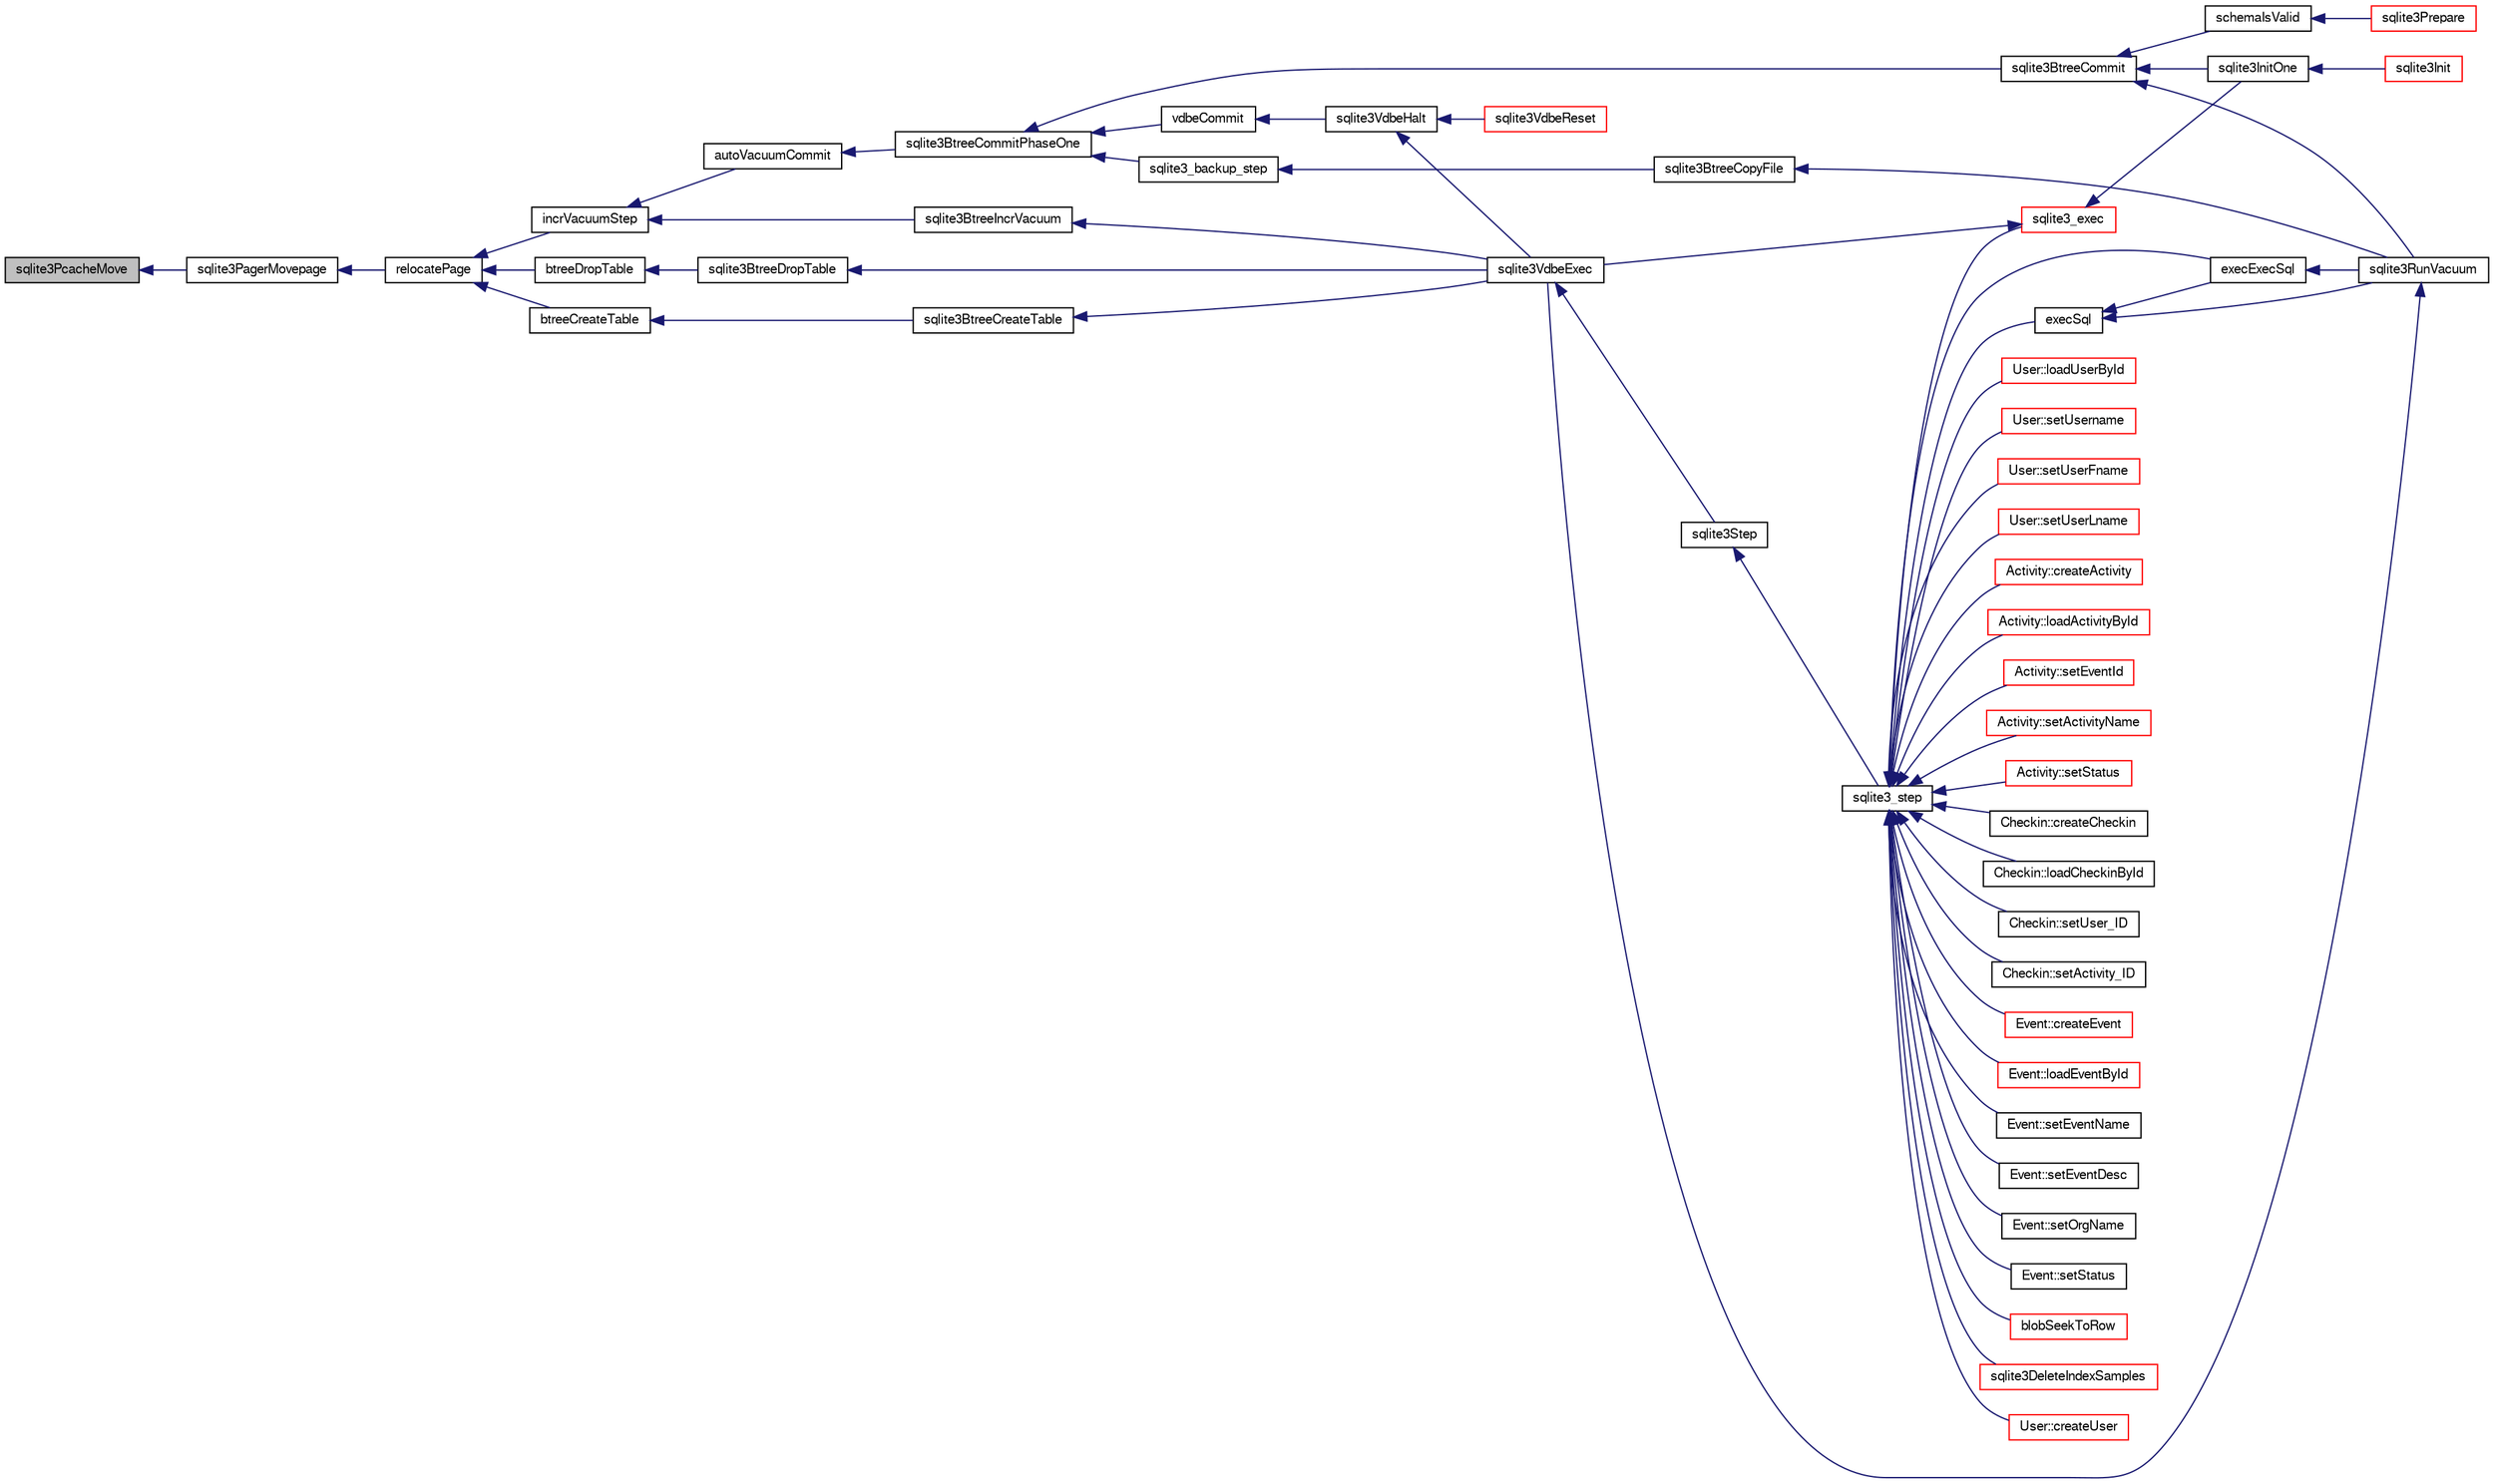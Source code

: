 digraph "sqlite3PcacheMove"
{
  edge [fontname="FreeSans",fontsize="10",labelfontname="FreeSans",labelfontsize="10"];
  node [fontname="FreeSans",fontsize="10",shape=record];
  rankdir="LR";
  Node655683 [label="sqlite3PcacheMove",height=0.2,width=0.4,color="black", fillcolor="grey75", style="filled", fontcolor="black"];
  Node655683 -> Node655684 [dir="back",color="midnightblue",fontsize="10",style="solid",fontname="FreeSans"];
  Node655684 [label="sqlite3PagerMovepage",height=0.2,width=0.4,color="black", fillcolor="white", style="filled",URL="$sqlite3_8c.html#a8cdedc7a185709301f12c4d7b305aa1e"];
  Node655684 -> Node655685 [dir="back",color="midnightblue",fontsize="10",style="solid",fontname="FreeSans"];
  Node655685 [label="relocatePage",height=0.2,width=0.4,color="black", fillcolor="white", style="filled",URL="$sqlite3_8c.html#af8fb5934ff87b02845c89350c57fd2bc"];
  Node655685 -> Node655686 [dir="back",color="midnightblue",fontsize="10",style="solid",fontname="FreeSans"];
  Node655686 [label="incrVacuumStep",height=0.2,width=0.4,color="black", fillcolor="white", style="filled",URL="$sqlite3_8c.html#a68a85130a567f1700dc0907ec9227892"];
  Node655686 -> Node655687 [dir="back",color="midnightblue",fontsize="10",style="solid",fontname="FreeSans"];
  Node655687 [label="sqlite3BtreeIncrVacuum",height=0.2,width=0.4,color="black", fillcolor="white", style="filled",URL="$sqlite3_8c.html#a0b4c98acfd785fc6d5dc5c3237030318"];
  Node655687 -> Node655688 [dir="back",color="midnightblue",fontsize="10",style="solid",fontname="FreeSans"];
  Node655688 [label="sqlite3VdbeExec",height=0.2,width=0.4,color="black", fillcolor="white", style="filled",URL="$sqlite3_8c.html#a8ce40a614bdc56719c4d642b1e4dfb21"];
  Node655688 -> Node655689 [dir="back",color="midnightblue",fontsize="10",style="solid",fontname="FreeSans"];
  Node655689 [label="sqlite3Step",height=0.2,width=0.4,color="black", fillcolor="white", style="filled",URL="$sqlite3_8c.html#a3f2872e873e2758a4beedad1d5113554"];
  Node655689 -> Node655690 [dir="back",color="midnightblue",fontsize="10",style="solid",fontname="FreeSans"];
  Node655690 [label="sqlite3_step",height=0.2,width=0.4,color="black", fillcolor="white", style="filled",URL="$sqlite3_8h.html#ac1e491ce36b7471eb28387f7d3c74334"];
  Node655690 -> Node655691 [dir="back",color="midnightblue",fontsize="10",style="solid",fontname="FreeSans"];
  Node655691 [label="Activity::createActivity",height=0.2,width=0.4,color="red", fillcolor="white", style="filled",URL="$classActivity.html#a813cc5e52c14ab49b39014c134e3425b"];
  Node655690 -> Node655694 [dir="back",color="midnightblue",fontsize="10",style="solid",fontname="FreeSans"];
  Node655694 [label="Activity::loadActivityById",height=0.2,width=0.4,color="red", fillcolor="white", style="filled",URL="$classActivity.html#abe4ffb4f08a47212ebf9013259d9e7fd"];
  Node655690 -> Node655696 [dir="back",color="midnightblue",fontsize="10",style="solid",fontname="FreeSans"];
  Node655696 [label="Activity::setEventId",height=0.2,width=0.4,color="red", fillcolor="white", style="filled",URL="$classActivity.html#adb1d0fd0d08f473e068f0a4086bfa9ca"];
  Node655690 -> Node655697 [dir="back",color="midnightblue",fontsize="10",style="solid",fontname="FreeSans"];
  Node655697 [label="Activity::setActivityName",height=0.2,width=0.4,color="red", fillcolor="white", style="filled",URL="$classActivity.html#a62dc3737b33915a36086f9dd26d16a81"];
  Node655690 -> Node655698 [dir="back",color="midnightblue",fontsize="10",style="solid",fontname="FreeSans"];
  Node655698 [label="Activity::setStatus",height=0.2,width=0.4,color="red", fillcolor="white", style="filled",URL="$classActivity.html#af618135a7738f4d2a7ee147a8ef912ea"];
  Node655690 -> Node655699 [dir="back",color="midnightblue",fontsize="10",style="solid",fontname="FreeSans"];
  Node655699 [label="Checkin::createCheckin",height=0.2,width=0.4,color="black", fillcolor="white", style="filled",URL="$classCheckin.html#a4e40acdf7fff0e607f6de4f24f3a163c"];
  Node655690 -> Node655700 [dir="back",color="midnightblue",fontsize="10",style="solid",fontname="FreeSans"];
  Node655700 [label="Checkin::loadCheckinById",height=0.2,width=0.4,color="black", fillcolor="white", style="filled",URL="$classCheckin.html#a3461f70ea6c68475225f2a07f78a21e0"];
  Node655690 -> Node655701 [dir="back",color="midnightblue",fontsize="10",style="solid",fontname="FreeSans"];
  Node655701 [label="Checkin::setUser_ID",height=0.2,width=0.4,color="black", fillcolor="white", style="filled",URL="$classCheckin.html#a76ab640f4f912876dbebf183db5359c6"];
  Node655690 -> Node655702 [dir="back",color="midnightblue",fontsize="10",style="solid",fontname="FreeSans"];
  Node655702 [label="Checkin::setActivity_ID",height=0.2,width=0.4,color="black", fillcolor="white", style="filled",URL="$classCheckin.html#ab2ff3ec2604ec73a42af25874a00b232"];
  Node655690 -> Node655703 [dir="back",color="midnightblue",fontsize="10",style="solid",fontname="FreeSans"];
  Node655703 [label="Event::createEvent",height=0.2,width=0.4,color="red", fillcolor="white", style="filled",URL="$classEvent.html#a77adb9f4a46ffb32c2d931f0691f5903"];
  Node655690 -> Node655704 [dir="back",color="midnightblue",fontsize="10",style="solid",fontname="FreeSans"];
  Node655704 [label="Event::loadEventById",height=0.2,width=0.4,color="red", fillcolor="white", style="filled",URL="$classEvent.html#afa66cea33f722dbeecb69cc98fdea055"];
  Node655690 -> Node655705 [dir="back",color="midnightblue",fontsize="10",style="solid",fontname="FreeSans"];
  Node655705 [label="Event::setEventName",height=0.2,width=0.4,color="black", fillcolor="white", style="filled",URL="$classEvent.html#a10596b6ca077df05184e30d62b08729d"];
  Node655690 -> Node655706 [dir="back",color="midnightblue",fontsize="10",style="solid",fontname="FreeSans"];
  Node655706 [label="Event::setEventDesc",height=0.2,width=0.4,color="black", fillcolor="white", style="filled",URL="$classEvent.html#ae36b8377dcae792f1c5c4726024c981b"];
  Node655690 -> Node655707 [dir="back",color="midnightblue",fontsize="10",style="solid",fontname="FreeSans"];
  Node655707 [label="Event::setOrgName",height=0.2,width=0.4,color="black", fillcolor="white", style="filled",URL="$classEvent.html#a19aac0f776bd764563a54977656cf680"];
  Node655690 -> Node655708 [dir="back",color="midnightblue",fontsize="10",style="solid",fontname="FreeSans"];
  Node655708 [label="Event::setStatus",height=0.2,width=0.4,color="black", fillcolor="white", style="filled",URL="$classEvent.html#ab0a6b9285af0f4172eb841e2b80f8972"];
  Node655690 -> Node655709 [dir="back",color="midnightblue",fontsize="10",style="solid",fontname="FreeSans"];
  Node655709 [label="blobSeekToRow",height=0.2,width=0.4,color="red", fillcolor="white", style="filled",URL="$sqlite3_8c.html#afff57e13332b98c8a44a7cebe38962ab"];
  Node655690 -> Node655712 [dir="back",color="midnightblue",fontsize="10",style="solid",fontname="FreeSans"];
  Node655712 [label="sqlite3DeleteIndexSamples",height=0.2,width=0.4,color="red", fillcolor="white", style="filled",URL="$sqlite3_8c.html#aaeda0302fbf61397ec009f65bed047ef"];
  Node655690 -> Node655881 [dir="back",color="midnightblue",fontsize="10",style="solid",fontname="FreeSans"];
  Node655881 [label="sqlite3_exec",height=0.2,width=0.4,color="red", fillcolor="white", style="filled",URL="$sqlite3_8h.html#a97487ec8150e0bcc8fa392ab8f0e24db"];
  Node655881 -> Node655688 [dir="back",color="midnightblue",fontsize="10",style="solid",fontname="FreeSans"];
  Node655881 -> Node655714 [dir="back",color="midnightblue",fontsize="10",style="solid",fontname="FreeSans"];
  Node655714 [label="sqlite3InitOne",height=0.2,width=0.4,color="black", fillcolor="white", style="filled",URL="$sqlite3_8c.html#ac4318b25df65269906b0379251fe9b85"];
  Node655714 -> Node655715 [dir="back",color="midnightblue",fontsize="10",style="solid",fontname="FreeSans"];
  Node655715 [label="sqlite3Init",height=0.2,width=0.4,color="red", fillcolor="white", style="filled",URL="$sqlite3_8c.html#aed74e3dc765631a833f522f425ff5a48"];
  Node655690 -> Node655872 [dir="back",color="midnightblue",fontsize="10",style="solid",fontname="FreeSans"];
  Node655872 [label="execSql",height=0.2,width=0.4,color="black", fillcolor="white", style="filled",URL="$sqlite3_8c.html#a7d16651b98a110662f4c265eff0246cb"];
  Node655872 -> Node655873 [dir="back",color="midnightblue",fontsize="10",style="solid",fontname="FreeSans"];
  Node655873 [label="execExecSql",height=0.2,width=0.4,color="black", fillcolor="white", style="filled",URL="$sqlite3_8c.html#ac1be09a6c047f21133d16378d301e0d4"];
  Node655873 -> Node655874 [dir="back",color="midnightblue",fontsize="10",style="solid",fontname="FreeSans"];
  Node655874 [label="sqlite3RunVacuum",height=0.2,width=0.4,color="black", fillcolor="white", style="filled",URL="$sqlite3_8c.html#a5e83ddc7b3e7e8e79ad5d1fc92de1d2f"];
  Node655874 -> Node655688 [dir="back",color="midnightblue",fontsize="10",style="solid",fontname="FreeSans"];
  Node655872 -> Node655874 [dir="back",color="midnightblue",fontsize="10",style="solid",fontname="FreeSans"];
  Node655690 -> Node655873 [dir="back",color="midnightblue",fontsize="10",style="solid",fontname="FreeSans"];
  Node655690 -> Node655875 [dir="back",color="midnightblue",fontsize="10",style="solid",fontname="FreeSans"];
  Node655875 [label="User::createUser",height=0.2,width=0.4,color="red", fillcolor="white", style="filled",URL="$classUser.html#a22ed673939e8cc0a136130b809bba513"];
  Node655690 -> Node655876 [dir="back",color="midnightblue",fontsize="10",style="solid",fontname="FreeSans"];
  Node655876 [label="User::loadUserById",height=0.2,width=0.4,color="red", fillcolor="white", style="filled",URL="$classUser.html#a863377665b7fb83c5547dcf9727f5092"];
  Node655690 -> Node655877 [dir="back",color="midnightblue",fontsize="10",style="solid",fontname="FreeSans"];
  Node655877 [label="User::setUsername",height=0.2,width=0.4,color="red", fillcolor="white", style="filled",URL="$classUser.html#aa0497022a136cb78de785b0a39ae60b1"];
  Node655690 -> Node655878 [dir="back",color="midnightblue",fontsize="10",style="solid",fontname="FreeSans"];
  Node655878 [label="User::setUserFname",height=0.2,width=0.4,color="red", fillcolor="white", style="filled",URL="$classUser.html#a72657eb55cd0ca437b4841a43f19912f"];
  Node655690 -> Node655879 [dir="back",color="midnightblue",fontsize="10",style="solid",fontname="FreeSans"];
  Node655879 [label="User::setUserLname",height=0.2,width=0.4,color="red", fillcolor="white", style="filled",URL="$classUser.html#aa25973387e5afe1aa6f60dd6545e33b5"];
  Node655686 -> Node655949 [dir="back",color="midnightblue",fontsize="10",style="solid",fontname="FreeSans"];
  Node655949 [label="autoVacuumCommit",height=0.2,width=0.4,color="black", fillcolor="white", style="filled",URL="$sqlite3_8c.html#a809d22c6311135ae3048adf41febaef0"];
  Node655949 -> Node655950 [dir="back",color="midnightblue",fontsize="10",style="solid",fontname="FreeSans"];
  Node655950 [label="sqlite3BtreeCommitPhaseOne",height=0.2,width=0.4,color="black", fillcolor="white", style="filled",URL="$sqlite3_8c.html#ae266cba101e64ad99a166f237532e262"];
  Node655950 -> Node655951 [dir="back",color="midnightblue",fontsize="10",style="solid",fontname="FreeSans"];
  Node655951 [label="sqlite3BtreeCommit",height=0.2,width=0.4,color="black", fillcolor="white", style="filled",URL="$sqlite3_8c.html#a8e56ab314556935f9f73080147d26419"];
  Node655951 -> Node655714 [dir="back",color="midnightblue",fontsize="10",style="solid",fontname="FreeSans"];
  Node655951 -> Node655899 [dir="back",color="midnightblue",fontsize="10",style="solid",fontname="FreeSans"];
  Node655899 [label="schemaIsValid",height=0.2,width=0.4,color="black", fillcolor="white", style="filled",URL="$sqlite3_8c.html#a7c466fe28e7ca6f46b8bf72c46d9738d"];
  Node655899 -> Node655867 [dir="back",color="midnightblue",fontsize="10",style="solid",fontname="FreeSans"];
  Node655867 [label="sqlite3Prepare",height=0.2,width=0.4,color="red", fillcolor="white", style="filled",URL="$sqlite3_8c.html#acb25890858d0bf4b12eb7aae569f0c7b"];
  Node655951 -> Node655874 [dir="back",color="midnightblue",fontsize="10",style="solid",fontname="FreeSans"];
  Node655950 -> Node655901 [dir="back",color="midnightblue",fontsize="10",style="solid",fontname="FreeSans"];
  Node655901 [label="sqlite3_backup_step",height=0.2,width=0.4,color="black", fillcolor="white", style="filled",URL="$sqlite3_8h.html#a1699b75e98d082eebc465a9e64c35269"];
  Node655901 -> Node655902 [dir="back",color="midnightblue",fontsize="10",style="solid",fontname="FreeSans"];
  Node655902 [label="sqlite3BtreeCopyFile",height=0.2,width=0.4,color="black", fillcolor="white", style="filled",URL="$sqlite3_8c.html#a4d9e19a79f0d5c1dfcef0bd137ae83f9"];
  Node655902 -> Node655874 [dir="back",color="midnightblue",fontsize="10",style="solid",fontname="FreeSans"];
  Node655950 -> Node655952 [dir="back",color="midnightblue",fontsize="10",style="solid",fontname="FreeSans"];
  Node655952 [label="vdbeCommit",height=0.2,width=0.4,color="black", fillcolor="white", style="filled",URL="$sqlite3_8c.html#a5d7f1e0625451b987728f600cfe1b92d"];
  Node655952 -> Node655907 [dir="back",color="midnightblue",fontsize="10",style="solid",fontname="FreeSans"];
  Node655907 [label="sqlite3VdbeHalt",height=0.2,width=0.4,color="black", fillcolor="white", style="filled",URL="$sqlite3_8c.html#a8d1d99703d999190fbc35ecc981cb709"];
  Node655907 -> Node655908 [dir="back",color="midnightblue",fontsize="10",style="solid",fontname="FreeSans"];
  Node655908 [label="sqlite3VdbeReset",height=0.2,width=0.4,color="red", fillcolor="white", style="filled",URL="$sqlite3_8c.html#a315a913742f7267f90d46d41446353b1"];
  Node655907 -> Node655688 [dir="back",color="midnightblue",fontsize="10",style="solid",fontname="FreeSans"];
  Node655685 -> Node655953 [dir="back",color="midnightblue",fontsize="10",style="solid",fontname="FreeSans"];
  Node655953 [label="btreeCreateTable",height=0.2,width=0.4,color="black", fillcolor="white", style="filled",URL="$sqlite3_8c.html#a48e09eaac366a6b585edd02553872954"];
  Node655953 -> Node655954 [dir="back",color="midnightblue",fontsize="10",style="solid",fontname="FreeSans"];
  Node655954 [label="sqlite3BtreeCreateTable",height=0.2,width=0.4,color="black", fillcolor="white", style="filled",URL="$sqlite3_8c.html#a1a9ef91a0faff12254ec3f58cade3291"];
  Node655954 -> Node655688 [dir="back",color="midnightblue",fontsize="10",style="solid",fontname="FreeSans"];
  Node655685 -> Node655955 [dir="back",color="midnightblue",fontsize="10",style="solid",fontname="FreeSans"];
  Node655955 [label="btreeDropTable",height=0.2,width=0.4,color="black", fillcolor="white", style="filled",URL="$sqlite3_8c.html#abba4061ea34842db278e91f537d2c2ff"];
  Node655955 -> Node655956 [dir="back",color="midnightblue",fontsize="10",style="solid",fontname="FreeSans"];
  Node655956 [label="sqlite3BtreeDropTable",height=0.2,width=0.4,color="black", fillcolor="white", style="filled",URL="$sqlite3_8c.html#a7b9a218bc08d8acfc94b74ea5c47eaa8"];
  Node655956 -> Node655688 [dir="back",color="midnightblue",fontsize="10",style="solid",fontname="FreeSans"];
}
